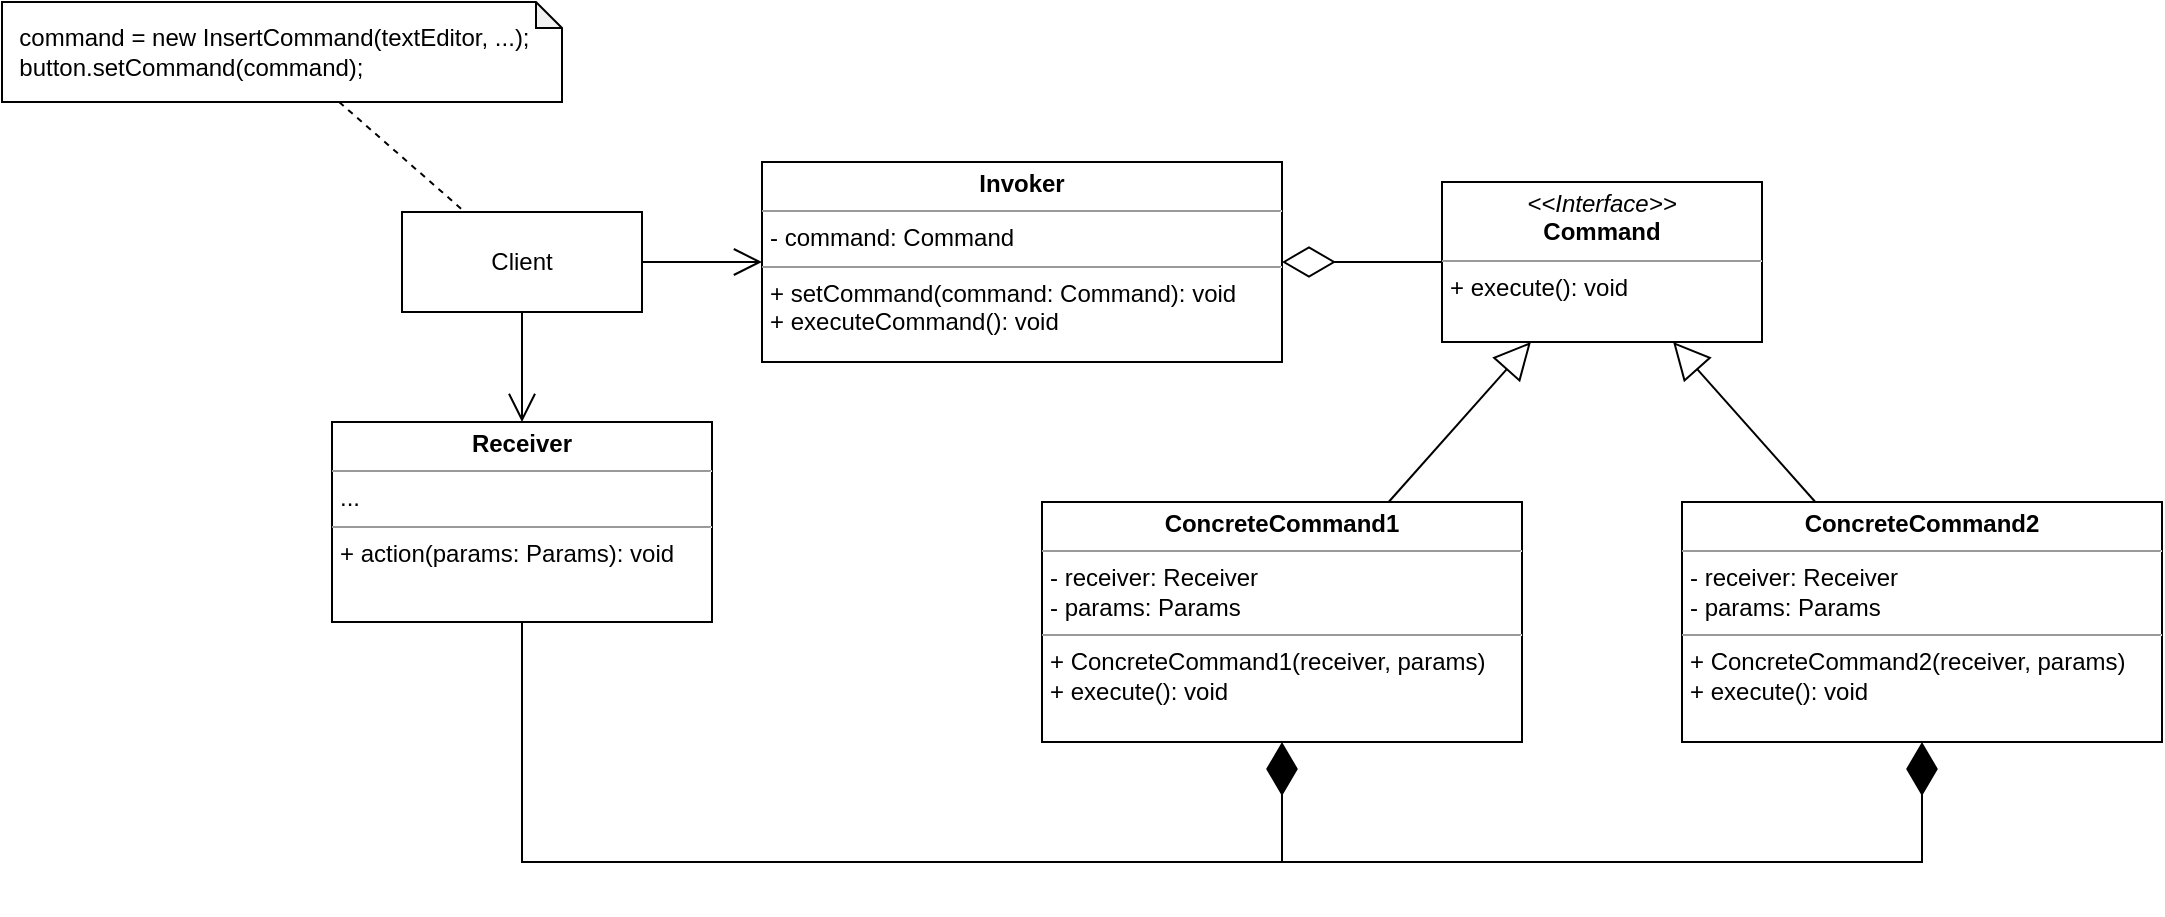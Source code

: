 <mxfile version="21.2.8" type="device">
  <diagram id="C5RBs43oDa-KdzZeNtuy" name="Page-1">
    <mxGraphModel dx="1434" dy="844" grid="1" gridSize="10" guides="1" tooltips="1" connect="1" arrows="1" fold="1" page="1" pageScale="1" pageWidth="827" pageHeight="1169" math="0" shadow="0">
      <root>
        <mxCell id="WIyWlLk6GJQsqaUBKTNV-0" />
        <mxCell id="WIyWlLk6GJQsqaUBKTNV-1" parent="WIyWlLk6GJQsqaUBKTNV-0" />
        <mxCell id="LVgZOhX25qL0gD9y9JFF-0" value="&lt;p style=&quot;margin:0px;margin-top:4px;text-align:center;&quot;&gt;&lt;i&gt;&amp;lt;&amp;lt;Interface&amp;gt;&amp;gt;&lt;/i&gt;&lt;br&gt;&lt;b&gt;Command&lt;/b&gt;&lt;br&gt;&lt;/p&gt;&lt;hr size=&quot;1&quot;&gt;&lt;p style=&quot;margin:0px;margin-left:4px;&quot;&gt;&lt;/p&gt;&lt;p style=&quot;margin:0px;margin-left:4px;&quot;&gt;+ execute(): void&lt;br&gt;&lt;/p&gt;" style="verticalAlign=top;align=left;overflow=fill;fontSize=12;fontFamily=Helvetica;html=1;whiteSpace=wrap;" vertex="1" parent="WIyWlLk6GJQsqaUBKTNV-1">
          <mxGeometry x="760" y="130" width="160" height="80" as="geometry" />
        </mxCell>
        <mxCell id="LVgZOhX25qL0gD9y9JFF-1" value="&lt;p style=&quot;margin:0px;margin-top:4px;text-align:center;&quot;&gt;&lt;b&gt;ConcreteCommand1&lt;/b&gt;&lt;br&gt;&lt;/p&gt;&lt;hr size=&quot;1&quot;&gt;&lt;p style=&quot;margin:0px;margin-left:4px;&quot;&gt;- receiver: Receiver&lt;/p&gt;&lt;p style=&quot;margin:0px;margin-left:4px;&quot;&gt;- params: Params&lt;/p&gt;&lt;hr size=&quot;1&quot;&gt;&lt;p style=&quot;margin:0px;margin-left:4px;&quot;&gt;+ ConcreteCommand1(receiver, params)&lt;/p&gt;&lt;p style=&quot;margin:0px;margin-left:4px;&quot;&gt;+ execute(): void&lt;/p&gt;" style="verticalAlign=top;align=left;overflow=fill;fontSize=12;fontFamily=Helvetica;html=1;whiteSpace=wrap;" vertex="1" parent="WIyWlLk6GJQsqaUBKTNV-1">
          <mxGeometry x="560" y="290" width="240" height="120" as="geometry" />
        </mxCell>
        <mxCell id="LVgZOhX25qL0gD9y9JFF-2" value="&lt;p style=&quot;margin:0px;margin-top:4px;text-align:center;&quot;&gt;&lt;b&gt;ConcreteCommand2&lt;/b&gt;&lt;br&gt;&lt;/p&gt;&lt;hr size=&quot;1&quot;&gt;&lt;p style=&quot;margin:0px;margin-left:4px;&quot;&gt;- receiver: Receiver&lt;/p&gt;&lt;p style=&quot;margin:0px;margin-left:4px;&quot;&gt;- params: Params&lt;/p&gt;&lt;hr size=&quot;1&quot;&gt;&lt;p style=&quot;margin:0px;margin-left:4px;&quot;&gt;+ ConcreteCommand2(receiver, params)&lt;/p&gt;&lt;p style=&quot;margin:0px;margin-left:4px;&quot;&gt;+ execute(): void&lt;/p&gt;" style="verticalAlign=top;align=left;overflow=fill;fontSize=12;fontFamily=Helvetica;html=1;whiteSpace=wrap;" vertex="1" parent="WIyWlLk6GJQsqaUBKTNV-1">
          <mxGeometry x="880" y="290" width="240" height="120" as="geometry" />
        </mxCell>
        <mxCell id="LVgZOhX25qL0gD9y9JFF-3" value="" style="endArrow=block;endSize=16;endFill=0;html=1;rounded=0;" edge="1" parent="WIyWlLk6GJQsqaUBKTNV-1" source="LVgZOhX25qL0gD9y9JFF-1" target="LVgZOhX25qL0gD9y9JFF-0">
          <mxGeometry width="160" relative="1" as="geometry">
            <mxPoint x="600" y="260" as="sourcePoint" />
            <mxPoint x="760" y="260" as="targetPoint" />
          </mxGeometry>
        </mxCell>
        <mxCell id="LVgZOhX25qL0gD9y9JFF-4" value="" style="endArrow=block;endSize=16;endFill=0;html=1;rounded=0;" edge="1" parent="WIyWlLk6GJQsqaUBKTNV-1" source="LVgZOhX25qL0gD9y9JFF-2" target="LVgZOhX25qL0gD9y9JFF-0">
          <mxGeometry width="160" relative="1" as="geometry">
            <mxPoint x="880" y="240" as="sourcePoint" />
            <mxPoint x="1040" y="240" as="targetPoint" />
          </mxGeometry>
        </mxCell>
        <mxCell id="LVgZOhX25qL0gD9y9JFF-5" value="&lt;p style=&quot;margin:0px;margin-top:4px;text-align:center;&quot;&gt;&lt;b&gt;Invoker&lt;/b&gt;&lt;br&gt;&lt;/p&gt;&lt;hr size=&quot;1&quot;&gt;&lt;p style=&quot;margin:0px;margin-left:4px;&quot;&gt;- command: Command&lt;/p&gt;&lt;hr size=&quot;1&quot;&gt;&lt;p style=&quot;margin:0px;margin-left:4px;&quot;&gt;+ setCommand(command: Command): void&lt;/p&gt;&lt;p style=&quot;margin:0px;margin-left:4px;&quot;&gt;+ executeCommand(): void&lt;/p&gt;" style="verticalAlign=top;align=left;overflow=fill;fontSize=12;fontFamily=Helvetica;html=1;whiteSpace=wrap;" vertex="1" parent="WIyWlLk6GJQsqaUBKTNV-1">
          <mxGeometry x="420" y="120" width="260" height="100" as="geometry" />
        </mxCell>
        <mxCell id="LVgZOhX25qL0gD9y9JFF-6" value="" style="endArrow=diamondThin;endFill=0;endSize=24;html=1;rounded=0;" edge="1" parent="WIyWlLk6GJQsqaUBKTNV-1" source="LVgZOhX25qL0gD9y9JFF-0" target="LVgZOhX25qL0gD9y9JFF-5">
          <mxGeometry width="160" relative="1" as="geometry">
            <mxPoint x="350" y="320" as="sourcePoint" />
            <mxPoint x="510" y="320" as="targetPoint" />
          </mxGeometry>
        </mxCell>
        <mxCell id="LVgZOhX25qL0gD9y9JFF-7" value="Client" style="html=1;whiteSpace=wrap;" vertex="1" parent="WIyWlLk6GJQsqaUBKTNV-1">
          <mxGeometry x="240" y="145" width="120" height="50" as="geometry" />
        </mxCell>
        <mxCell id="LVgZOhX25qL0gD9y9JFF-8" value="" style="endArrow=open;endFill=1;endSize=12;html=1;rounded=0;" edge="1" parent="WIyWlLk6GJQsqaUBKTNV-1" source="LVgZOhX25qL0gD9y9JFF-7" target="LVgZOhX25qL0gD9y9JFF-5">
          <mxGeometry width="160" relative="1" as="geometry">
            <mxPoint x="430" y="300" as="sourcePoint" />
            <mxPoint x="590" y="300" as="targetPoint" />
          </mxGeometry>
        </mxCell>
        <mxCell id="LVgZOhX25qL0gD9y9JFF-9" value="&lt;p style=&quot;margin:0px;margin-top:4px;text-align:center;&quot;&gt;&lt;b&gt;Receiver&lt;/b&gt;&lt;br&gt;&lt;/p&gt;&lt;hr size=&quot;1&quot;&gt;&lt;p style=&quot;margin:0px;margin-left:4px;&quot;&gt;...&lt;/p&gt;&lt;hr size=&quot;1&quot;&gt;&lt;p style=&quot;margin:0px;margin-left:4px;&quot;&gt;+ action(params: Params): void&lt;br&gt;&lt;/p&gt;" style="verticalAlign=top;align=left;overflow=fill;fontSize=12;fontFamily=Helvetica;html=1;whiteSpace=wrap;" vertex="1" parent="WIyWlLk6GJQsqaUBKTNV-1">
          <mxGeometry x="205" y="250" width="190" height="100" as="geometry" />
        </mxCell>
        <mxCell id="LVgZOhX25qL0gD9y9JFF-10" value="" style="endArrow=open;endFill=1;endSize=12;html=1;rounded=0;" edge="1" parent="WIyWlLk6GJQsqaUBKTNV-1" source="LVgZOhX25qL0gD9y9JFF-7" target="LVgZOhX25qL0gD9y9JFF-9">
          <mxGeometry width="160" relative="1" as="geometry">
            <mxPoint x="370" y="180" as="sourcePoint" />
            <mxPoint x="430" y="180" as="targetPoint" />
          </mxGeometry>
        </mxCell>
        <mxCell id="LVgZOhX25qL0gD9y9JFF-11" value="" style="endArrow=diamondThin;endFill=1;endSize=24;html=1;rounded=0;edgeStyle=orthogonalEdgeStyle;" edge="1" parent="WIyWlLk6GJQsqaUBKTNV-1" source="LVgZOhX25qL0gD9y9JFF-9" target="LVgZOhX25qL0gD9y9JFF-1">
          <mxGeometry width="160" relative="1" as="geometry">
            <mxPoint x="360" y="570" as="sourcePoint" />
            <mxPoint x="520" y="570" as="targetPoint" />
            <Array as="points">
              <mxPoint x="300" y="470" />
              <mxPoint x="680" y="470" />
            </Array>
          </mxGeometry>
        </mxCell>
        <mxCell id="LVgZOhX25qL0gD9y9JFF-12" value="" style="endArrow=diamondThin;endFill=1;endSize=24;html=1;rounded=0;edgeStyle=orthogonalEdgeStyle;" edge="1" parent="WIyWlLk6GJQsqaUBKTNV-1" source="LVgZOhX25qL0gD9y9JFF-9" target="LVgZOhX25qL0gD9y9JFF-2">
          <mxGeometry width="160" relative="1" as="geometry">
            <mxPoint x="405" y="310" as="sourcePoint" />
            <mxPoint x="570" y="360" as="targetPoint" />
            <Array as="points">
              <mxPoint x="300" y="470" />
              <mxPoint x="1000" y="470" />
            </Array>
          </mxGeometry>
        </mxCell>
        <mxCell id="LVgZOhX25qL0gD9y9JFF-13" value="&amp;nbsp; command = new InsertCommand(textEditor, ...);&lt;br&gt;&amp;nbsp; button.setCommand(command);" style="shape=note;whiteSpace=wrap;html=1;backgroundOutline=1;darkOpacity=0.05;size=13;align=left;" vertex="1" parent="WIyWlLk6GJQsqaUBKTNV-1">
          <mxGeometry x="40" y="40" width="280" height="50" as="geometry" />
        </mxCell>
        <mxCell id="LVgZOhX25qL0gD9y9JFF-14" value="" style="endArrow=none;dashed=1;html=1;rounded=0;" edge="1" parent="WIyWlLk6GJQsqaUBKTNV-1" source="LVgZOhX25qL0gD9y9JFF-13" target="LVgZOhX25qL0gD9y9JFF-7">
          <mxGeometry width="50" height="50" relative="1" as="geometry">
            <mxPoint x="490" y="260" as="sourcePoint" />
            <mxPoint x="540" y="210" as="targetPoint" />
          </mxGeometry>
        </mxCell>
      </root>
    </mxGraphModel>
  </diagram>
</mxfile>

